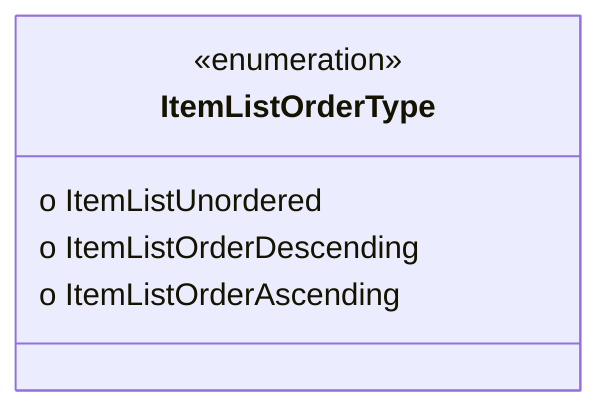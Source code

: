 classDiagram
  class ItemListOrderType {
<<enumeration>>
  o ItemListUnordered
  o ItemListOrderDescending
  o ItemListOrderAscending
 }